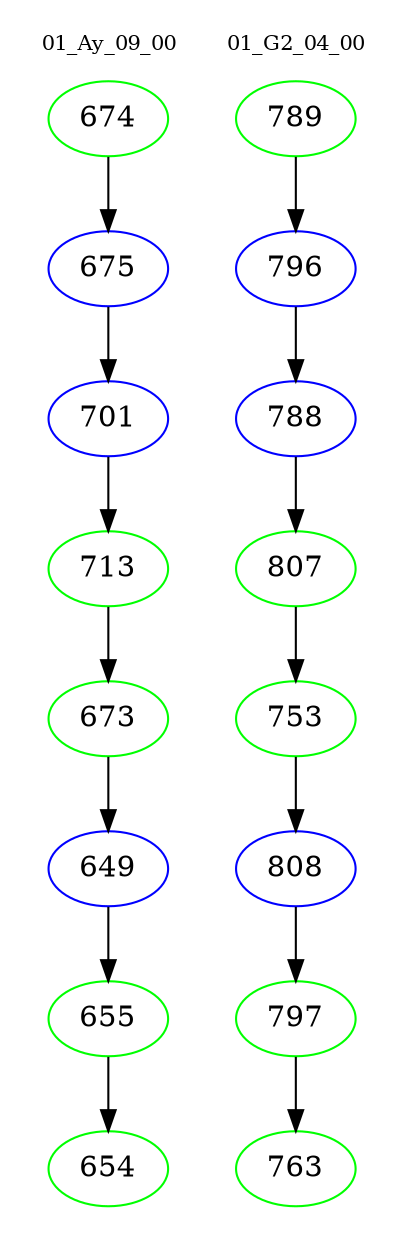 digraph{
subgraph cluster_0 {
color = white
label = "01_Ay_09_00";
fontsize=10;
T0_674 [label="674", color="green"]
T0_674 -> T0_675 [color="black"]
T0_675 [label="675", color="blue"]
T0_675 -> T0_701 [color="black"]
T0_701 [label="701", color="blue"]
T0_701 -> T0_713 [color="black"]
T0_713 [label="713", color="green"]
T0_713 -> T0_673 [color="black"]
T0_673 [label="673", color="green"]
T0_673 -> T0_649 [color="black"]
T0_649 [label="649", color="blue"]
T0_649 -> T0_655 [color="black"]
T0_655 [label="655", color="green"]
T0_655 -> T0_654 [color="black"]
T0_654 [label="654", color="green"]
}
subgraph cluster_1 {
color = white
label = "01_G2_04_00";
fontsize=10;
T1_789 [label="789", color="green"]
T1_789 -> T1_796 [color="black"]
T1_796 [label="796", color="blue"]
T1_796 -> T1_788 [color="black"]
T1_788 [label="788", color="blue"]
T1_788 -> T1_807 [color="black"]
T1_807 [label="807", color="green"]
T1_807 -> T1_753 [color="black"]
T1_753 [label="753", color="green"]
T1_753 -> T1_808 [color="black"]
T1_808 [label="808", color="blue"]
T1_808 -> T1_797 [color="black"]
T1_797 [label="797", color="green"]
T1_797 -> T1_763 [color="black"]
T1_763 [label="763", color="green"]
}
}
